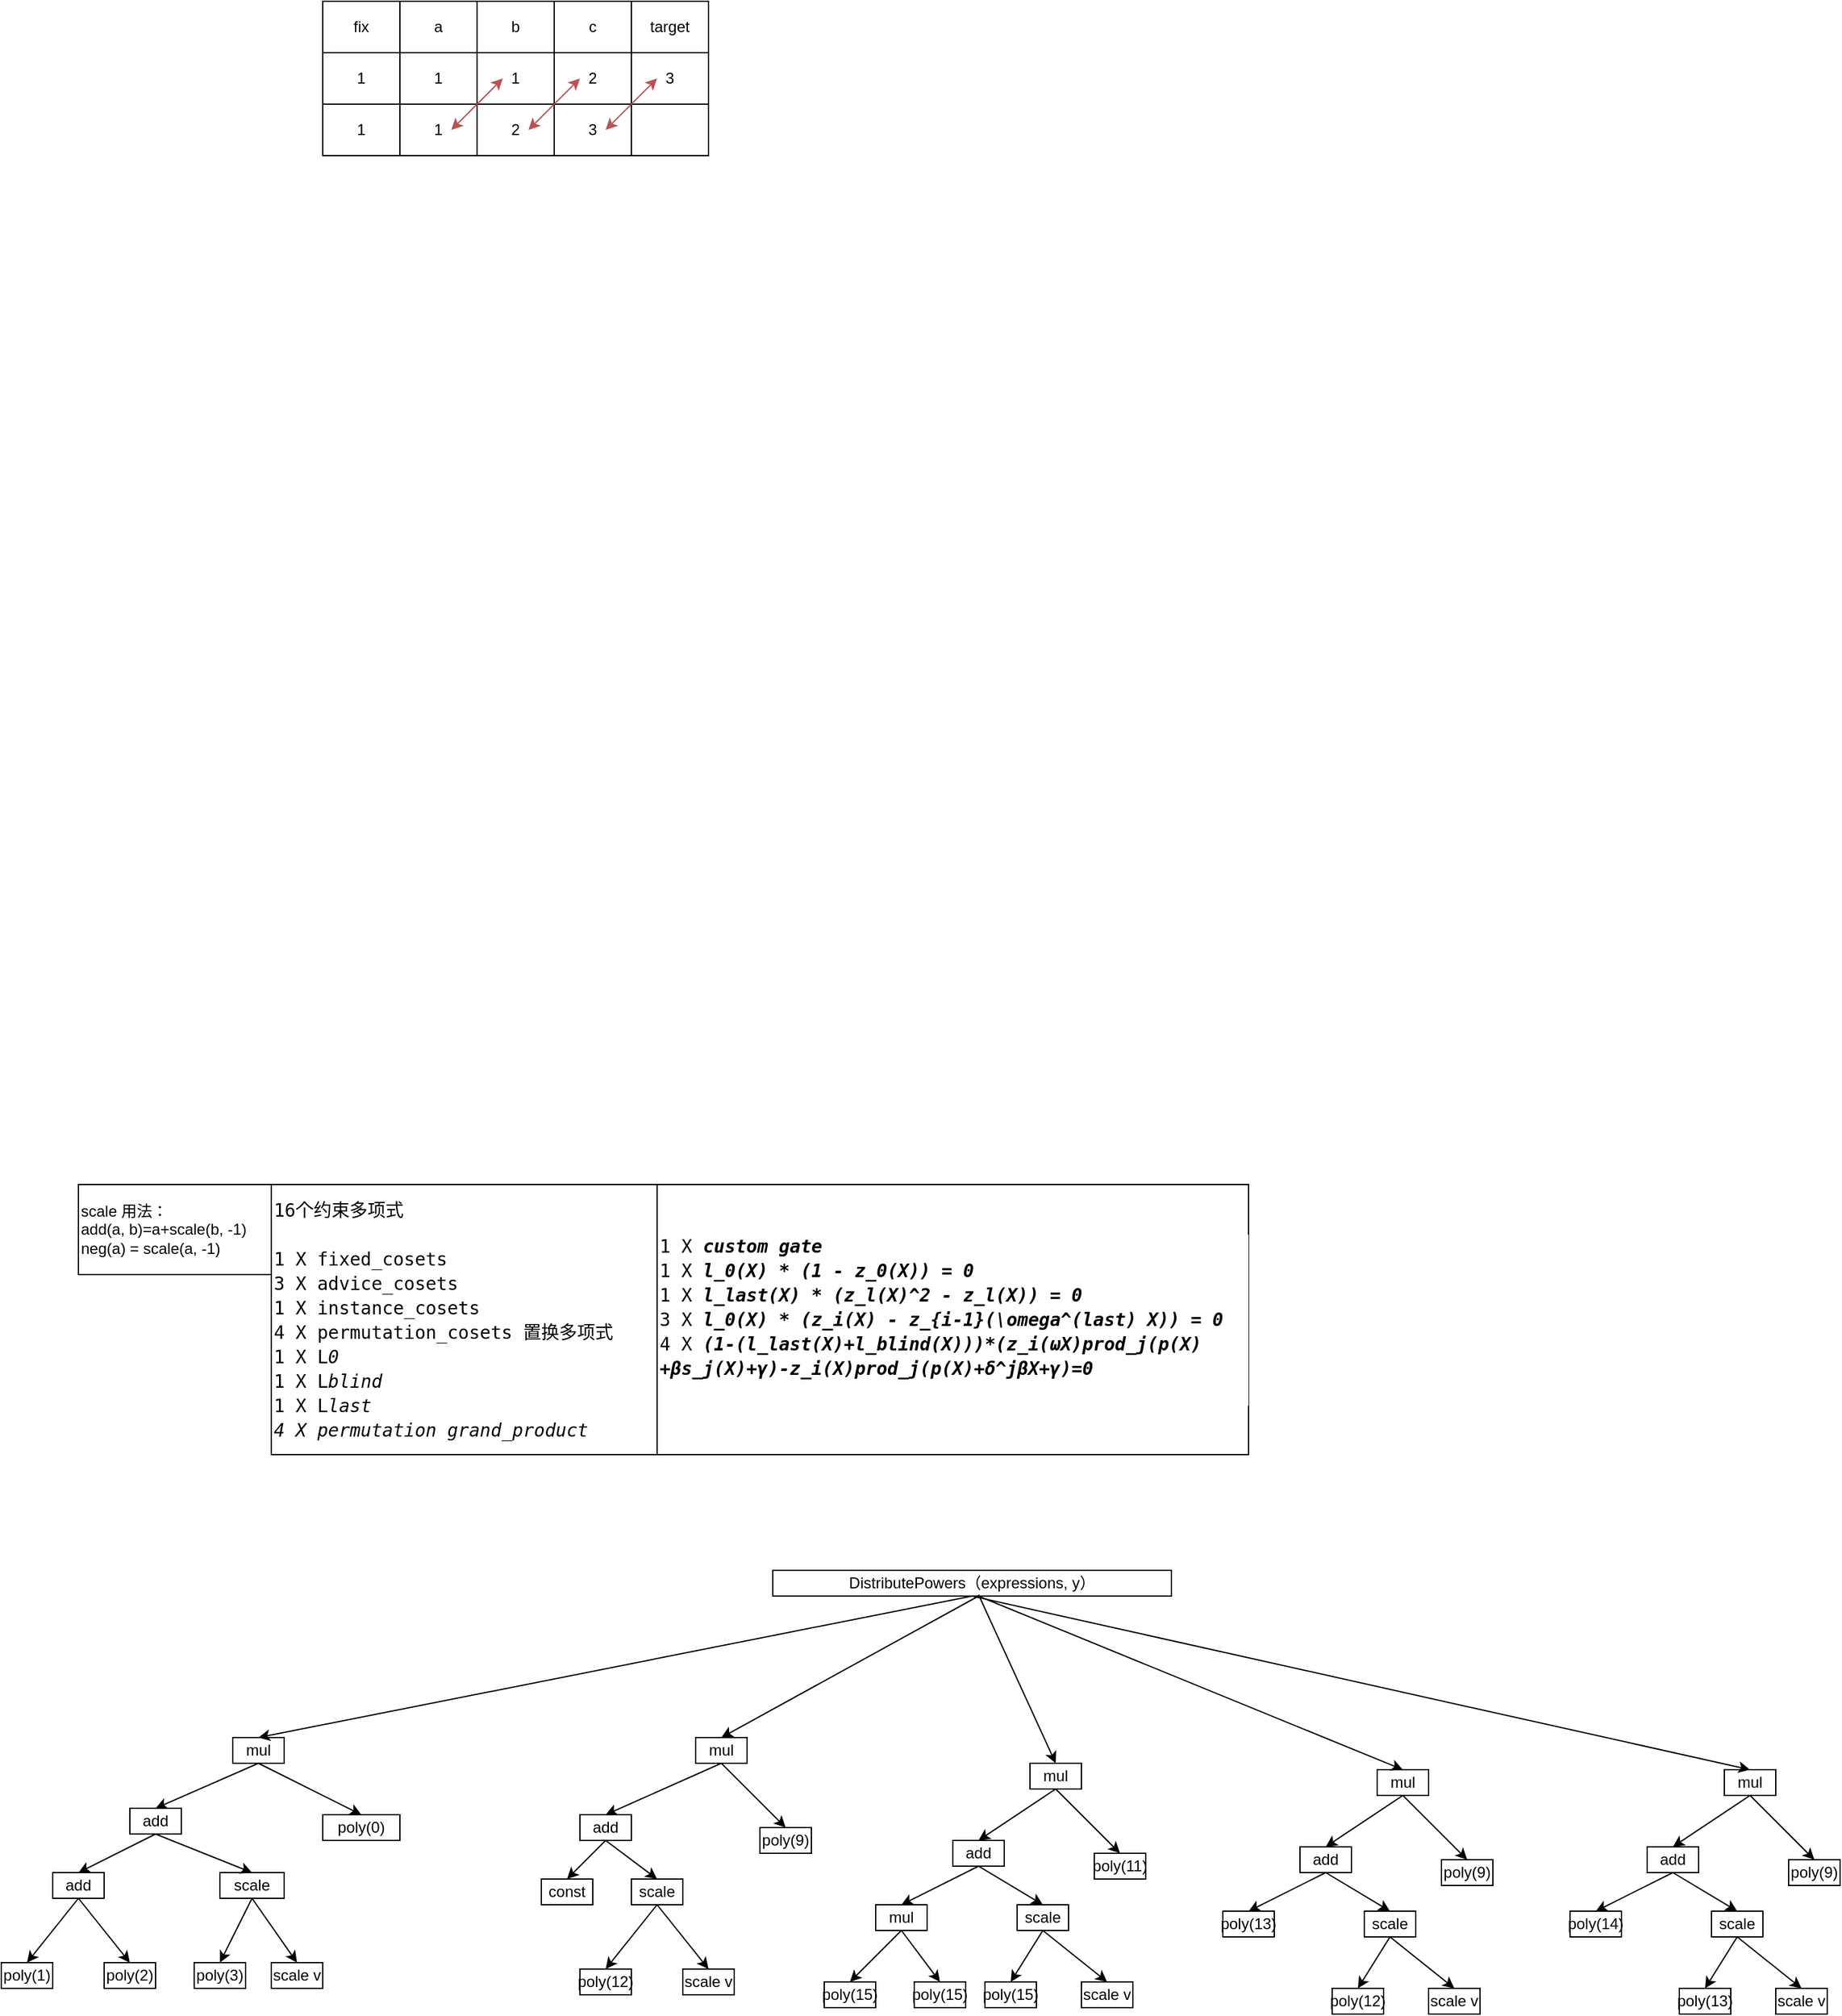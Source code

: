 <mxfile version="23.1.1" type="github">
  <diagram name="第 1 页" id="j1OS1nqnNU0r_C70Ez_W">
    <mxGraphModel dx="1891" dy="1732" grid="1" gridSize="10" guides="1" tooltips="1" connect="1" arrows="1" fold="1" page="1" pageScale="1" pageWidth="827" pageHeight="1169" math="0" shadow="0">
      <root>
        <mxCell id="0" />
        <mxCell id="1" parent="0" />
        <mxCell id="1rChEE7HtAv45-qk9ITN-2" value="DistributePowers（expressions, y）" style="rounded=0;whiteSpace=wrap;html=1;" vertex="1" parent="1">
          <mxGeometry x="230" y="140" width="310" height="20" as="geometry" />
        </mxCell>
        <mxCell id="1rChEE7HtAv45-qk9ITN-3" value="mul" style="rounded=0;whiteSpace=wrap;html=1;" vertex="1" parent="1">
          <mxGeometry x="-190" y="270" width="40" height="20" as="geometry" />
        </mxCell>
        <mxCell id="1rChEE7HtAv45-qk9ITN-4" value="poly(0)" style="rounded=0;whiteSpace=wrap;html=1;" vertex="1" parent="1">
          <mxGeometry x="-120" y="330" width="60" height="20" as="geometry" />
        </mxCell>
        <mxCell id="1rChEE7HtAv45-qk9ITN-5" value="add" style="rounded=0;whiteSpace=wrap;html=1;" vertex="1" parent="1">
          <mxGeometry x="-270" y="325" width="40" height="20" as="geometry" />
        </mxCell>
        <mxCell id="1rChEE7HtAv45-qk9ITN-7" value="" style="endArrow=classic;html=1;rounded=0;exitX=0.5;exitY=1;exitDx=0;exitDy=0;entryX=0.5;entryY=0;entryDx=0;entryDy=0;" edge="1" parent="1" source="1rChEE7HtAv45-qk9ITN-3" target="1rChEE7HtAv45-qk9ITN-4">
          <mxGeometry width="50" height="50" relative="1" as="geometry">
            <mxPoint x="-180" y="360" as="sourcePoint" />
            <mxPoint x="-130" y="310" as="targetPoint" />
          </mxGeometry>
        </mxCell>
        <mxCell id="1rChEE7HtAv45-qk9ITN-8" value="" style="endArrow=classic;html=1;rounded=0;exitX=0.5;exitY=1;exitDx=0;exitDy=0;entryX=0.5;entryY=0;entryDx=0;entryDy=0;" edge="1" parent="1" source="1rChEE7HtAv45-qk9ITN-3" target="1rChEE7HtAv45-qk9ITN-5">
          <mxGeometry width="50" height="50" relative="1" as="geometry">
            <mxPoint x="-160" y="300" as="sourcePoint" />
            <mxPoint x="-220" y="330" as="targetPoint" />
          </mxGeometry>
        </mxCell>
        <mxCell id="1rChEE7HtAv45-qk9ITN-9" value="add" style="rounded=0;whiteSpace=wrap;html=1;" vertex="1" parent="1">
          <mxGeometry x="-330" y="375" width="40" height="20" as="geometry" />
        </mxCell>
        <mxCell id="1rChEE7HtAv45-qk9ITN-10" value="" style="endArrow=classic;html=1;rounded=0;exitX=0.5;exitY=1;exitDx=0;exitDy=0;entryX=0.5;entryY=0;entryDx=0;entryDy=0;" edge="1" parent="1" source="1rChEE7HtAv45-qk9ITN-5" target="1rChEE7HtAv45-qk9ITN-9">
          <mxGeometry width="50" height="50" relative="1" as="geometry">
            <mxPoint x="-350" y="425" as="sourcePoint" />
            <mxPoint x="-300" y="375" as="targetPoint" />
          </mxGeometry>
        </mxCell>
        <mxCell id="1rChEE7HtAv45-qk9ITN-11" value="poly(1)" style="rounded=0;whiteSpace=wrap;html=1;" vertex="1" parent="1">
          <mxGeometry x="-370" y="445" width="40" height="20" as="geometry" />
        </mxCell>
        <mxCell id="1rChEE7HtAv45-qk9ITN-13" value="" style="endArrow=classic;html=1;rounded=0;exitX=0.5;exitY=1;exitDx=0;exitDy=0;entryX=0.5;entryY=0;entryDx=0;entryDy=0;" edge="1" parent="1" source="1rChEE7HtAv45-qk9ITN-9" target="1rChEE7HtAv45-qk9ITN-11">
          <mxGeometry width="50" height="50" relative="1" as="geometry">
            <mxPoint x="-460" y="305" as="sourcePoint" />
            <mxPoint x="-260" y="335" as="targetPoint" />
          </mxGeometry>
        </mxCell>
        <mxCell id="1rChEE7HtAv45-qk9ITN-14" value="poly(2)" style="rounded=0;whiteSpace=wrap;html=1;" vertex="1" parent="1">
          <mxGeometry x="-290" y="445" width="40" height="20" as="geometry" />
        </mxCell>
        <mxCell id="1rChEE7HtAv45-qk9ITN-15" value="" style="endArrow=classic;html=1;rounded=0;exitX=0.5;exitY=1;exitDx=0;exitDy=0;entryX=0.5;entryY=0;entryDx=0;entryDy=0;" edge="1" parent="1" source="1rChEE7HtAv45-qk9ITN-9" target="1rChEE7HtAv45-qk9ITN-14">
          <mxGeometry width="50" height="50" relative="1" as="geometry">
            <mxPoint x="-300" y="415" as="sourcePoint" />
            <mxPoint x="-390" y="455" as="targetPoint" />
          </mxGeometry>
        </mxCell>
        <mxCell id="1rChEE7HtAv45-qk9ITN-16" value="scale" style="rounded=0;whiteSpace=wrap;html=1;" vertex="1" parent="1">
          <mxGeometry x="-200" y="375" width="50" height="20" as="geometry" />
        </mxCell>
        <mxCell id="1rChEE7HtAv45-qk9ITN-18" value="" style="endArrow=classic;html=1;rounded=0;entryX=0.5;entryY=0;entryDx=0;entryDy=0;" edge="1" parent="1" target="1rChEE7HtAv45-qk9ITN-16">
          <mxGeometry width="50" height="50" relative="1" as="geometry">
            <mxPoint x="-250" y="345" as="sourcePoint" />
            <mxPoint x="-280" y="395" as="targetPoint" />
          </mxGeometry>
        </mxCell>
        <mxCell id="1rChEE7HtAv45-qk9ITN-19" value="poly(3)" style="rounded=0;whiteSpace=wrap;html=1;" vertex="1" parent="1">
          <mxGeometry x="-220" y="445" width="40" height="20" as="geometry" />
        </mxCell>
        <mxCell id="1rChEE7HtAv45-qk9ITN-21" value="scale v" style="rounded=0;whiteSpace=wrap;html=1;" vertex="1" parent="1">
          <mxGeometry x="-160" y="445" width="40" height="20" as="geometry" />
        </mxCell>
        <mxCell id="1rChEE7HtAv45-qk9ITN-22" value="" style="endArrow=classic;html=1;rounded=0;exitX=0.5;exitY=1;exitDx=0;exitDy=0;entryX=0.5;entryY=0;entryDx=0;entryDy=0;" edge="1" parent="1" source="1rChEE7HtAv45-qk9ITN-16" target="1rChEE7HtAv45-qk9ITN-19">
          <mxGeometry width="50" height="50" relative="1" as="geometry">
            <mxPoint x="-350" y="425" as="sourcePoint" />
            <mxPoint x="-290" y="465" as="targetPoint" />
          </mxGeometry>
        </mxCell>
        <mxCell id="1rChEE7HtAv45-qk9ITN-23" value="" style="endArrow=classic;html=1;rounded=0;exitX=0.5;exitY=1;exitDx=0;exitDy=0;entryX=0.5;entryY=0;entryDx=0;entryDy=0;" edge="1" parent="1" source="1rChEE7HtAv45-qk9ITN-16" target="1rChEE7HtAv45-qk9ITN-21">
          <mxGeometry width="50" height="50" relative="1" as="geometry">
            <mxPoint x="-130" y="415" as="sourcePoint" />
            <mxPoint x="-190" y="465" as="targetPoint" />
          </mxGeometry>
        </mxCell>
        <mxCell id="1rChEE7HtAv45-qk9ITN-24" value="" style="endArrow=classic;html=1;rounded=0;exitX=0.5;exitY=1;exitDx=0;exitDy=0;entryX=0.5;entryY=0;entryDx=0;entryDy=0;" edge="1" parent="1" source="1rChEE7HtAv45-qk9ITN-2" target="1rChEE7HtAv45-qk9ITN-3">
          <mxGeometry width="50" height="50" relative="1" as="geometry">
            <mxPoint x="300" y="340" as="sourcePoint" />
            <mxPoint x="350" y="290" as="targetPoint" />
          </mxGeometry>
        </mxCell>
        <mxCell id="1rChEE7HtAv45-qk9ITN-25" value="mul" style="rounded=0;whiteSpace=wrap;html=1;" vertex="1" parent="1">
          <mxGeometry x="170" y="270" width="40" height="20" as="geometry" />
        </mxCell>
        <mxCell id="1rChEE7HtAv45-qk9ITN-27" value="" style="endArrow=classic;html=1;rounded=0;entryX=0.5;entryY=0;entryDx=0;entryDy=0;" edge="1" parent="1" target="1rChEE7HtAv45-qk9ITN-25">
          <mxGeometry width="50" height="50" relative="1" as="geometry">
            <mxPoint x="390" y="160" as="sourcePoint" />
            <mxPoint x="-160" y="280" as="targetPoint" />
          </mxGeometry>
        </mxCell>
        <mxCell id="1rChEE7HtAv45-qk9ITN-28" value="add" style="rounded=0;whiteSpace=wrap;html=1;" vertex="1" parent="1">
          <mxGeometry x="80" y="330" width="40" height="20" as="geometry" />
        </mxCell>
        <mxCell id="1rChEE7HtAv45-qk9ITN-29" value="const" style="rounded=0;whiteSpace=wrap;html=1;" vertex="1" parent="1">
          <mxGeometry x="50" y="380" width="40" height="20" as="geometry" />
        </mxCell>
        <mxCell id="1rChEE7HtAv45-qk9ITN-30" value="" style="endArrow=classic;html=1;rounded=0;entryX=0.5;entryY=0;entryDx=0;entryDy=0;exitX=0.5;exitY=1;exitDx=0;exitDy=0;" edge="1" parent="1" source="1rChEE7HtAv45-qk9ITN-25" target="1rChEE7HtAv45-qk9ITN-28">
          <mxGeometry width="50" height="50" relative="1" as="geometry">
            <mxPoint x="130" y="160" as="sourcePoint" />
            <mxPoint x="210" y="260" as="targetPoint" />
          </mxGeometry>
        </mxCell>
        <mxCell id="1rChEE7HtAv45-qk9ITN-31" value="" style="endArrow=classic;html=1;rounded=0;entryX=0.5;entryY=0;entryDx=0;entryDy=0;exitX=0.5;exitY=1;exitDx=0;exitDy=0;" edge="1" parent="1" source="1rChEE7HtAv45-qk9ITN-28" target="1rChEE7HtAv45-qk9ITN-29">
          <mxGeometry width="50" height="50" relative="1" as="geometry">
            <mxPoint x="210" y="280" as="sourcePoint" />
            <mxPoint x="110" y="330" as="targetPoint" />
          </mxGeometry>
        </mxCell>
        <mxCell id="1rChEE7HtAv45-qk9ITN-32" value="scale" style="rounded=0;whiteSpace=wrap;html=1;" vertex="1" parent="1">
          <mxGeometry x="120" y="380" width="40" height="20" as="geometry" />
        </mxCell>
        <mxCell id="1rChEE7HtAv45-qk9ITN-33" value="poly(12)" style="rounded=0;whiteSpace=wrap;html=1;" vertex="1" parent="1">
          <mxGeometry x="80" y="450" width="40" height="20" as="geometry" />
        </mxCell>
        <mxCell id="1rChEE7HtAv45-qk9ITN-34" value="scale v" style="rounded=0;whiteSpace=wrap;html=1;" vertex="1" parent="1">
          <mxGeometry x="160" y="450" width="40" height="20" as="geometry" />
        </mxCell>
        <mxCell id="1rChEE7HtAv45-qk9ITN-36" value="" style="endArrow=classic;html=1;rounded=0;entryX=0.5;entryY=0;entryDx=0;entryDy=0;exitX=0.5;exitY=1;exitDx=0;exitDy=0;" edge="1" parent="1" source="1rChEE7HtAv45-qk9ITN-28" target="1rChEE7HtAv45-qk9ITN-32">
          <mxGeometry width="50" height="50" relative="1" as="geometry">
            <mxPoint x="110" y="350" as="sourcePoint" />
            <mxPoint x="40" y="400" as="targetPoint" />
          </mxGeometry>
        </mxCell>
        <mxCell id="1rChEE7HtAv45-qk9ITN-37" value="" style="endArrow=classic;html=1;rounded=0;entryX=0.5;entryY=0;entryDx=0;entryDy=0;exitX=0.5;exitY=1;exitDx=0;exitDy=0;" edge="1" parent="1" source="1rChEE7HtAv45-qk9ITN-32" target="1rChEE7HtAv45-qk9ITN-33">
          <mxGeometry width="50" height="50" relative="1" as="geometry">
            <mxPoint x="110" y="350" as="sourcePoint" />
            <mxPoint x="150" y="400" as="targetPoint" />
          </mxGeometry>
        </mxCell>
        <mxCell id="1rChEE7HtAv45-qk9ITN-38" value="" style="endArrow=classic;html=1;rounded=0;entryX=0.5;entryY=0;entryDx=0;entryDy=0;exitX=0.5;exitY=1;exitDx=0;exitDy=0;" edge="1" parent="1" source="1rChEE7HtAv45-qk9ITN-32" target="1rChEE7HtAv45-qk9ITN-34">
          <mxGeometry width="50" height="50" relative="1" as="geometry">
            <mxPoint x="150" y="420" as="sourcePoint" />
            <mxPoint x="80" y="470" as="targetPoint" />
          </mxGeometry>
        </mxCell>
        <mxCell id="1rChEE7HtAv45-qk9ITN-39" value="poly(9)" style="rounded=0;whiteSpace=wrap;html=1;" vertex="1" parent="1">
          <mxGeometry x="220" y="340" width="40" height="20" as="geometry" />
        </mxCell>
        <mxCell id="1rChEE7HtAv45-qk9ITN-40" value="" style="endArrow=classic;html=1;rounded=0;entryX=0.5;entryY=0;entryDx=0;entryDy=0;" edge="1" parent="1" target="1rChEE7HtAv45-qk9ITN-39">
          <mxGeometry width="50" height="50" relative="1" as="geometry">
            <mxPoint x="190" y="290" as="sourcePoint" />
            <mxPoint x="110" y="330" as="targetPoint" />
          </mxGeometry>
        </mxCell>
        <mxCell id="1rChEE7HtAv45-qk9ITN-41" value="mul" style="rounded=0;whiteSpace=wrap;html=1;" vertex="1" parent="1">
          <mxGeometry x="430" y="290" width="40" height="20" as="geometry" />
        </mxCell>
        <mxCell id="1rChEE7HtAv45-qk9ITN-42" value="add" style="rounded=0;whiteSpace=wrap;html=1;" vertex="1" parent="1">
          <mxGeometry x="370" y="350" width="40" height="20" as="geometry" />
        </mxCell>
        <mxCell id="1rChEE7HtAv45-qk9ITN-43" value="mul" style="rounded=0;whiteSpace=wrap;html=1;" vertex="1" parent="1">
          <mxGeometry x="310" y="400" width="40" height="20" as="geometry" />
        </mxCell>
        <mxCell id="1rChEE7HtAv45-qk9ITN-44" value="" style="endArrow=classic;html=1;rounded=0;entryX=0.5;entryY=0;entryDx=0;entryDy=0;exitX=0.5;exitY=1;exitDx=0;exitDy=0;" edge="1" parent="1" source="1rChEE7HtAv45-qk9ITN-41" target="1rChEE7HtAv45-qk9ITN-42">
          <mxGeometry width="50" height="50" relative="1" as="geometry">
            <mxPoint x="390" y="180" as="sourcePoint" />
            <mxPoint x="470" y="280" as="targetPoint" />
          </mxGeometry>
        </mxCell>
        <mxCell id="1rChEE7HtAv45-qk9ITN-45" value="" style="endArrow=classic;html=1;rounded=0;entryX=0.5;entryY=0;entryDx=0;entryDy=0;exitX=0.5;exitY=1;exitDx=0;exitDy=0;" edge="1" parent="1" source="1rChEE7HtAv45-qk9ITN-42" target="1rChEE7HtAv45-qk9ITN-43">
          <mxGeometry width="50" height="50" relative="1" as="geometry">
            <mxPoint x="470" y="300" as="sourcePoint" />
            <mxPoint x="370" y="350" as="targetPoint" />
          </mxGeometry>
        </mxCell>
        <mxCell id="1rChEE7HtAv45-qk9ITN-46" value="scale" style="rounded=0;whiteSpace=wrap;html=1;" vertex="1" parent="1">
          <mxGeometry x="420" y="400" width="40" height="20" as="geometry" />
        </mxCell>
        <mxCell id="1rChEE7HtAv45-qk9ITN-47" value="poly(15)" style="rounded=0;whiteSpace=wrap;html=1;" vertex="1" parent="1">
          <mxGeometry x="395" y="460" width="40" height="20" as="geometry" />
        </mxCell>
        <mxCell id="1rChEE7HtAv45-qk9ITN-48" value="scale v" style="rounded=0;whiteSpace=wrap;html=1;" vertex="1" parent="1">
          <mxGeometry x="470" y="460" width="40" height="20" as="geometry" />
        </mxCell>
        <mxCell id="1rChEE7HtAv45-qk9ITN-49" value="" style="endArrow=classic;html=1;rounded=0;entryX=0.5;entryY=0;entryDx=0;entryDy=0;exitX=0.5;exitY=1;exitDx=0;exitDy=0;" edge="1" parent="1" source="1rChEE7HtAv45-qk9ITN-42" target="1rChEE7HtAv45-qk9ITN-46">
          <mxGeometry width="50" height="50" relative="1" as="geometry">
            <mxPoint x="370" y="370" as="sourcePoint" />
            <mxPoint x="300" y="420" as="targetPoint" />
          </mxGeometry>
        </mxCell>
        <mxCell id="1rChEE7HtAv45-qk9ITN-50" value="" style="endArrow=classic;html=1;rounded=0;entryX=0.5;entryY=0;entryDx=0;entryDy=0;exitX=0.5;exitY=1;exitDx=0;exitDy=0;" edge="1" parent="1" source="1rChEE7HtAv45-qk9ITN-46" target="1rChEE7HtAv45-qk9ITN-47">
          <mxGeometry width="50" height="50" relative="1" as="geometry">
            <mxPoint x="420" y="370" as="sourcePoint" />
            <mxPoint x="460" y="420" as="targetPoint" />
          </mxGeometry>
        </mxCell>
        <mxCell id="1rChEE7HtAv45-qk9ITN-51" value="" style="endArrow=classic;html=1;rounded=0;entryX=0.5;entryY=0;entryDx=0;entryDy=0;exitX=0.5;exitY=1;exitDx=0;exitDy=0;" edge="1" parent="1" source="1rChEE7HtAv45-qk9ITN-46" target="1rChEE7HtAv45-qk9ITN-48">
          <mxGeometry width="50" height="50" relative="1" as="geometry">
            <mxPoint x="460" y="440" as="sourcePoint" />
            <mxPoint x="390" y="490" as="targetPoint" />
          </mxGeometry>
        </mxCell>
        <mxCell id="1rChEE7HtAv45-qk9ITN-52" value="poly(11)" style="rounded=0;whiteSpace=wrap;html=1;" vertex="1" parent="1">
          <mxGeometry x="480" y="360" width="40" height="20" as="geometry" />
        </mxCell>
        <mxCell id="1rChEE7HtAv45-qk9ITN-53" value="" style="endArrow=classic;html=1;rounded=0;entryX=0.5;entryY=0;entryDx=0;entryDy=0;" edge="1" parent="1" target="1rChEE7HtAv45-qk9ITN-52">
          <mxGeometry width="50" height="50" relative="1" as="geometry">
            <mxPoint x="450" y="310" as="sourcePoint" />
            <mxPoint x="370" y="350" as="targetPoint" />
          </mxGeometry>
        </mxCell>
        <mxCell id="1rChEE7HtAv45-qk9ITN-54" value="" style="endArrow=classic;html=1;rounded=0;entryX=0.5;entryY=0;entryDx=0;entryDy=0;exitX=0.516;exitY=0.943;exitDx=0;exitDy=0;exitPerimeter=0;" edge="1" parent="1" source="1rChEE7HtAv45-qk9ITN-2" target="1rChEE7HtAv45-qk9ITN-41">
          <mxGeometry width="50" height="50" relative="1" as="geometry">
            <mxPoint x="400" y="170" as="sourcePoint" />
            <mxPoint x="200" y="280" as="targetPoint" />
          </mxGeometry>
        </mxCell>
        <mxCell id="1rChEE7HtAv45-qk9ITN-55" value="poly(15)" style="rounded=0;whiteSpace=wrap;html=1;" vertex="1" parent="1">
          <mxGeometry x="270" y="460" width="40" height="20" as="geometry" />
        </mxCell>
        <mxCell id="1rChEE7HtAv45-qk9ITN-57" value="" style="endArrow=classic;html=1;rounded=0;entryX=0.5;entryY=0;entryDx=0;entryDy=0;" edge="1" parent="1" target="1rChEE7HtAv45-qk9ITN-55">
          <mxGeometry width="50" height="50" relative="1" as="geometry">
            <mxPoint x="330" y="420" as="sourcePoint" />
            <mxPoint x="340" y="410" as="targetPoint" />
          </mxGeometry>
        </mxCell>
        <mxCell id="1rChEE7HtAv45-qk9ITN-58" value="poly(15)" style="rounded=0;whiteSpace=wrap;html=1;" vertex="1" parent="1">
          <mxGeometry x="340" y="460" width="40" height="20" as="geometry" />
        </mxCell>
        <mxCell id="1rChEE7HtAv45-qk9ITN-59" value="" style="endArrow=classic;html=1;rounded=0;entryX=0.5;entryY=0;entryDx=0;entryDy=0;exitX=0.5;exitY=1;exitDx=0;exitDy=0;" edge="1" parent="1" source="1rChEE7HtAv45-qk9ITN-43" target="1rChEE7HtAv45-qk9ITN-58">
          <mxGeometry width="50" height="50" relative="1" as="geometry">
            <mxPoint x="340" y="430" as="sourcePoint" />
            <mxPoint x="300" y="470" as="targetPoint" />
          </mxGeometry>
        </mxCell>
        <mxCell id="1rChEE7HtAv45-qk9ITN-60" value="mul" style="rounded=0;whiteSpace=wrap;html=1;" vertex="1" parent="1">
          <mxGeometry x="700" y="295" width="40" height="20" as="geometry" />
        </mxCell>
        <mxCell id="1rChEE7HtAv45-qk9ITN-61" value="add" style="rounded=0;whiteSpace=wrap;html=1;" vertex="1" parent="1">
          <mxGeometry x="640" y="355" width="40" height="20" as="geometry" />
        </mxCell>
        <mxCell id="1rChEE7HtAv45-qk9ITN-62" value="poly(13)" style="rounded=0;whiteSpace=wrap;html=1;" vertex="1" parent="1">
          <mxGeometry x="580" y="405" width="40" height="20" as="geometry" />
        </mxCell>
        <mxCell id="1rChEE7HtAv45-qk9ITN-63" value="" style="endArrow=classic;html=1;rounded=0;entryX=0.5;entryY=0;entryDx=0;entryDy=0;exitX=0.5;exitY=1;exitDx=0;exitDy=0;" edge="1" parent="1" source="1rChEE7HtAv45-qk9ITN-60" target="1rChEE7HtAv45-qk9ITN-61">
          <mxGeometry width="50" height="50" relative="1" as="geometry">
            <mxPoint x="660" y="185" as="sourcePoint" />
            <mxPoint x="740" y="285" as="targetPoint" />
          </mxGeometry>
        </mxCell>
        <mxCell id="1rChEE7HtAv45-qk9ITN-64" value="" style="endArrow=classic;html=1;rounded=0;entryX=0.5;entryY=0;entryDx=0;entryDy=0;exitX=0.5;exitY=1;exitDx=0;exitDy=0;" edge="1" parent="1" source="1rChEE7HtAv45-qk9ITN-61" target="1rChEE7HtAv45-qk9ITN-62">
          <mxGeometry width="50" height="50" relative="1" as="geometry">
            <mxPoint x="740" y="305" as="sourcePoint" />
            <mxPoint x="640" y="355" as="targetPoint" />
          </mxGeometry>
        </mxCell>
        <mxCell id="1rChEE7HtAv45-qk9ITN-65" value="scale" style="rounded=0;whiteSpace=wrap;html=1;" vertex="1" parent="1">
          <mxGeometry x="690" y="405" width="40" height="20" as="geometry" />
        </mxCell>
        <mxCell id="1rChEE7HtAv45-qk9ITN-66" value="poly(12)" style="rounded=0;whiteSpace=wrap;html=1;" vertex="1" parent="1">
          <mxGeometry x="665" y="465" width="40" height="20" as="geometry" />
        </mxCell>
        <mxCell id="1rChEE7HtAv45-qk9ITN-67" value="scale v" style="rounded=0;whiteSpace=wrap;html=1;" vertex="1" parent="1">
          <mxGeometry x="740" y="465" width="40" height="20" as="geometry" />
        </mxCell>
        <mxCell id="1rChEE7HtAv45-qk9ITN-68" value="" style="endArrow=classic;html=1;rounded=0;entryX=0.5;entryY=0;entryDx=0;entryDy=0;exitX=0.5;exitY=1;exitDx=0;exitDy=0;" edge="1" parent="1" source="1rChEE7HtAv45-qk9ITN-61" target="1rChEE7HtAv45-qk9ITN-65">
          <mxGeometry width="50" height="50" relative="1" as="geometry">
            <mxPoint x="640" y="375" as="sourcePoint" />
            <mxPoint x="570" y="425" as="targetPoint" />
          </mxGeometry>
        </mxCell>
        <mxCell id="1rChEE7HtAv45-qk9ITN-69" value="" style="endArrow=classic;html=1;rounded=0;entryX=0.5;entryY=0;entryDx=0;entryDy=0;exitX=0.5;exitY=1;exitDx=0;exitDy=0;" edge="1" parent="1" source="1rChEE7HtAv45-qk9ITN-65" target="1rChEE7HtAv45-qk9ITN-66">
          <mxGeometry width="50" height="50" relative="1" as="geometry">
            <mxPoint x="690" y="375" as="sourcePoint" />
            <mxPoint x="730" y="425" as="targetPoint" />
          </mxGeometry>
        </mxCell>
        <mxCell id="1rChEE7HtAv45-qk9ITN-70" value="" style="endArrow=classic;html=1;rounded=0;entryX=0.5;entryY=0;entryDx=0;entryDy=0;exitX=0.5;exitY=1;exitDx=0;exitDy=0;" edge="1" parent="1" source="1rChEE7HtAv45-qk9ITN-65" target="1rChEE7HtAv45-qk9ITN-67">
          <mxGeometry width="50" height="50" relative="1" as="geometry">
            <mxPoint x="730" y="445" as="sourcePoint" />
            <mxPoint x="660" y="495" as="targetPoint" />
          </mxGeometry>
        </mxCell>
        <mxCell id="1rChEE7HtAv45-qk9ITN-71" value="poly(9)" style="rounded=0;whiteSpace=wrap;html=1;" vertex="1" parent="1">
          <mxGeometry x="750" y="365" width="40" height="20" as="geometry" />
        </mxCell>
        <mxCell id="1rChEE7HtAv45-qk9ITN-72" value="" style="endArrow=classic;html=1;rounded=0;entryX=0.5;entryY=0;entryDx=0;entryDy=0;" edge="1" parent="1" target="1rChEE7HtAv45-qk9ITN-71">
          <mxGeometry width="50" height="50" relative="1" as="geometry">
            <mxPoint x="720" y="315" as="sourcePoint" />
            <mxPoint x="640" y="355" as="targetPoint" />
          </mxGeometry>
        </mxCell>
        <mxCell id="1rChEE7HtAv45-qk9ITN-77" value="" style="endArrow=classic;html=1;rounded=0;entryX=0.5;entryY=0;entryDx=0;entryDy=0;" edge="1" parent="1" target="1rChEE7HtAv45-qk9ITN-60">
          <mxGeometry width="50" height="50" relative="1" as="geometry">
            <mxPoint x="390" y="160" as="sourcePoint" />
            <mxPoint x="460" y="300" as="targetPoint" />
          </mxGeometry>
        </mxCell>
        <mxCell id="1rChEE7HtAv45-qk9ITN-78" value="mul" style="rounded=0;whiteSpace=wrap;html=1;" vertex="1" parent="1">
          <mxGeometry x="970" y="295" width="40" height="20" as="geometry" />
        </mxCell>
        <mxCell id="1rChEE7HtAv45-qk9ITN-79" value="add" style="rounded=0;whiteSpace=wrap;html=1;" vertex="1" parent="1">
          <mxGeometry x="910" y="355" width="40" height="20" as="geometry" />
        </mxCell>
        <mxCell id="1rChEE7HtAv45-qk9ITN-80" value="poly(14)" style="rounded=0;whiteSpace=wrap;html=1;" vertex="1" parent="1">
          <mxGeometry x="850" y="405" width="40" height="20" as="geometry" />
        </mxCell>
        <mxCell id="1rChEE7HtAv45-qk9ITN-81" value="" style="endArrow=classic;html=1;rounded=0;entryX=0.5;entryY=0;entryDx=0;entryDy=0;exitX=0.5;exitY=1;exitDx=0;exitDy=0;" edge="1" parent="1" source="1rChEE7HtAv45-qk9ITN-78" target="1rChEE7HtAv45-qk9ITN-79">
          <mxGeometry width="50" height="50" relative="1" as="geometry">
            <mxPoint x="930" y="185" as="sourcePoint" />
            <mxPoint x="1010" y="285" as="targetPoint" />
          </mxGeometry>
        </mxCell>
        <mxCell id="1rChEE7HtAv45-qk9ITN-82" value="" style="endArrow=classic;html=1;rounded=0;entryX=0.5;entryY=0;entryDx=0;entryDy=0;exitX=0.5;exitY=1;exitDx=0;exitDy=0;" edge="1" parent="1" source="1rChEE7HtAv45-qk9ITN-79" target="1rChEE7HtAv45-qk9ITN-80">
          <mxGeometry width="50" height="50" relative="1" as="geometry">
            <mxPoint x="1010" y="305" as="sourcePoint" />
            <mxPoint x="910" y="355" as="targetPoint" />
          </mxGeometry>
        </mxCell>
        <mxCell id="1rChEE7HtAv45-qk9ITN-83" value="scale" style="rounded=0;whiteSpace=wrap;html=1;" vertex="1" parent="1">
          <mxGeometry x="960" y="405" width="40" height="20" as="geometry" />
        </mxCell>
        <mxCell id="1rChEE7HtAv45-qk9ITN-84" value="poly(13)" style="rounded=0;whiteSpace=wrap;html=1;" vertex="1" parent="1">
          <mxGeometry x="935" y="465" width="40" height="20" as="geometry" />
        </mxCell>
        <mxCell id="1rChEE7HtAv45-qk9ITN-85" value="scale v" style="rounded=0;whiteSpace=wrap;html=1;" vertex="1" parent="1">
          <mxGeometry x="1010" y="465" width="40" height="20" as="geometry" />
        </mxCell>
        <mxCell id="1rChEE7HtAv45-qk9ITN-86" value="" style="endArrow=classic;html=1;rounded=0;entryX=0.5;entryY=0;entryDx=0;entryDy=0;exitX=0.5;exitY=1;exitDx=0;exitDy=0;" edge="1" parent="1" source="1rChEE7HtAv45-qk9ITN-79" target="1rChEE7HtAv45-qk9ITN-83">
          <mxGeometry width="50" height="50" relative="1" as="geometry">
            <mxPoint x="910" y="375" as="sourcePoint" />
            <mxPoint x="840" y="425" as="targetPoint" />
          </mxGeometry>
        </mxCell>
        <mxCell id="1rChEE7HtAv45-qk9ITN-87" value="" style="endArrow=classic;html=1;rounded=0;entryX=0.5;entryY=0;entryDx=0;entryDy=0;exitX=0.5;exitY=1;exitDx=0;exitDy=0;" edge="1" parent="1" source="1rChEE7HtAv45-qk9ITN-83" target="1rChEE7HtAv45-qk9ITN-84">
          <mxGeometry width="50" height="50" relative="1" as="geometry">
            <mxPoint x="960" y="375" as="sourcePoint" />
            <mxPoint x="1000" y="425" as="targetPoint" />
          </mxGeometry>
        </mxCell>
        <mxCell id="1rChEE7HtAv45-qk9ITN-88" value="" style="endArrow=classic;html=1;rounded=0;entryX=0.5;entryY=0;entryDx=0;entryDy=0;exitX=0.5;exitY=1;exitDx=0;exitDy=0;" edge="1" parent="1" source="1rChEE7HtAv45-qk9ITN-83" target="1rChEE7HtAv45-qk9ITN-85">
          <mxGeometry width="50" height="50" relative="1" as="geometry">
            <mxPoint x="1000" y="445" as="sourcePoint" />
            <mxPoint x="930" y="495" as="targetPoint" />
          </mxGeometry>
        </mxCell>
        <mxCell id="1rChEE7HtAv45-qk9ITN-89" value="poly(9)" style="rounded=0;whiteSpace=wrap;html=1;" vertex="1" parent="1">
          <mxGeometry x="1020" y="365" width="40" height="20" as="geometry" />
        </mxCell>
        <mxCell id="1rChEE7HtAv45-qk9ITN-90" value="" style="endArrow=classic;html=1;rounded=0;entryX=0.5;entryY=0;entryDx=0;entryDy=0;" edge="1" parent="1" target="1rChEE7HtAv45-qk9ITN-89">
          <mxGeometry width="50" height="50" relative="1" as="geometry">
            <mxPoint x="990" y="315" as="sourcePoint" />
            <mxPoint x="910" y="355" as="targetPoint" />
          </mxGeometry>
        </mxCell>
        <mxCell id="1rChEE7HtAv45-qk9ITN-95" value="" style="endArrow=classic;html=1;rounded=0;entryX=0.5;entryY=0;entryDx=0;entryDy=0;exitX=0.5;exitY=1;exitDx=0;exitDy=0;" edge="1" parent="1" source="1rChEE7HtAv45-qk9ITN-2" target="1rChEE7HtAv45-qk9ITN-78">
          <mxGeometry width="50" height="50" relative="1" as="geometry">
            <mxPoint x="400" y="170" as="sourcePoint" />
            <mxPoint x="730" y="305" as="targetPoint" />
          </mxGeometry>
        </mxCell>
        <mxCell id="1rChEE7HtAv45-qk9ITN-96" value="&lt;div style=&quot;background-color: rgb(255, 255, 255); font-family: &amp;quot;Droid Sans Mono&amp;quot;, &amp;quot;monospace&amp;quot;, monospace; font-size: 14px; line-height: 19px;&quot;&gt;&lt;div style=&quot;line-height: 19px;&quot;&gt;16个约束多项式&lt;/div&gt;&lt;div style=&quot;line-height: 19px;&quot;&gt;&lt;br&gt;&lt;/div&gt;&lt;div style=&quot;line-height: 19px;&quot;&gt;1 X fixed_cosets&lt;/div&gt;&lt;div style=&quot;line-height: 19px;&quot;&gt;3 X advice_cosets&lt;/div&gt;&lt;div style=&quot;line-height: 19px;&quot;&gt;1 X instance_cosets&lt;/div&gt;&lt;div style=&quot;line-height: 19px;&quot;&gt;4 X permutation_cosets 置换多项式&lt;/div&gt;&lt;div style=&quot;line-height: 19px;&quot;&gt;1 X L&lt;i&gt;0&lt;/i&gt;&lt;/div&gt;&lt;div style=&quot;line-height: 19px;&quot;&gt;1 X L&lt;i&gt;blind&lt;/i&gt;&lt;/div&gt;&lt;div style=&quot;line-height: 19px;&quot;&gt;1 X L&lt;i&gt;last&lt;/i&gt;&lt;/div&gt;&lt;div style=&quot;line-height: 19px;&quot;&gt;&lt;i&gt;4 X permutation grand_product&lt;/i&gt;&lt;/div&gt;&lt;/div&gt;" style="rounded=0;whiteSpace=wrap;html=1;align=left;" vertex="1" parent="1">
          <mxGeometry x="-160" y="-160" width="300" height="210" as="geometry" />
        </mxCell>
        <mxCell id="1rChEE7HtAv45-qk9ITN-100" value="&lt;div style=&quot;background-color: rgb(255, 255, 255); font-family: &amp;quot;Droid Sans Mono&amp;quot;, &amp;quot;monospace&amp;quot;, monospace; font-size: 14px; line-height: 19px;&quot;&gt;&lt;div style=&quot;line-height: 19px;&quot;&gt;1 X&amp;nbsp;&lt;i style=&quot;border-color: var(--border-color);&quot;&gt;&lt;b style=&quot;border-color: var(--border-color);&quot;&gt;custom gate&lt;/b&gt;&lt;/i&gt;&lt;br&gt;&lt;/div&gt;&lt;div style=&quot;line-height: 19px;&quot;&gt;1 X&amp;nbsp;&lt;i&gt;&lt;b&gt;l_0(X) * (1 - z_0(X)) = 0&lt;/b&gt;&lt;/i&gt;&lt;/div&gt;&lt;div style=&quot;line-height: 19px;&quot;&gt;1 X&amp;nbsp;&lt;i&gt;&lt;b&gt;l_last(X) * (z_l(X)^2 - z_l(X)) = 0&lt;/b&gt;&lt;/i&gt;&lt;/div&gt;&lt;div style=&quot;line-height: 19px;&quot;&gt;3 X&amp;nbsp;&lt;b&gt;&lt;i&gt;l_0(X) * (z_i(X) - z_{i-1}(\omega^(last) X)) = 0&lt;/i&gt;&lt;/b&gt;&lt;/div&gt;&lt;div style=&quot;line-height: 19px;&quot;&gt;4 X&amp;nbsp;&lt;b&gt;&lt;i&gt;(1-(l_last(X)+l_blind(X)))*(z_i(ωX)prod_j(p(X) +βs_j(X)+γ)-z_i(X)prod_j(p(X)+δ^jβX+γ)=0&lt;/i&gt;&lt;/b&gt;&lt;/div&gt;&lt;div style=&quot;line-height: 19px;&quot;&gt;&lt;br&gt;&lt;/div&gt;&lt;/div&gt;" style="rounded=0;whiteSpace=wrap;html=1;align=left;" vertex="1" parent="1">
          <mxGeometry x="140" y="-160" width="460" height="210" as="geometry" />
        </mxCell>
        <mxCell id="1rChEE7HtAv45-qk9ITN-153" value="&lt;div style=&quot;&quot;&gt;&lt;span style=&quot;background-color: initial;&quot;&gt;scale 用法：&lt;/span&gt;&lt;/div&gt;&lt;div style=&quot;&quot;&gt;&lt;span style=&quot;background-color: initial;&quot;&gt;add(a, b)=a+scale(b, -1)&lt;/span&gt;&lt;/div&gt;&lt;div style=&quot;&quot;&gt;neg(a) = scale(a, -1)&lt;/div&gt;" style="rounded=0;whiteSpace=wrap;html=1;align=left;" vertex="1" parent="1">
          <mxGeometry x="-310" y="-160" width="150" height="70" as="geometry" />
        </mxCell>
        <mxCell id="1rChEE7HtAv45-qk9ITN-154" value="a" style="rounded=0;whiteSpace=wrap;html=1;" vertex="1" parent="1">
          <mxGeometry x="-60" y="-1080" width="60" height="40" as="geometry" />
        </mxCell>
        <mxCell id="1rChEE7HtAv45-qk9ITN-155" value="b" style="rounded=0;whiteSpace=wrap;html=1;" vertex="1" parent="1">
          <mxGeometry y="-1080" width="60" height="40" as="geometry" />
        </mxCell>
        <mxCell id="1rChEE7HtAv45-qk9ITN-156" value="c" style="rounded=0;whiteSpace=wrap;html=1;" vertex="1" parent="1">
          <mxGeometry x="60" y="-1080" width="60" height="40" as="geometry" />
        </mxCell>
        <mxCell id="1rChEE7HtAv45-qk9ITN-157" value="target" style="rounded=0;whiteSpace=wrap;html=1;" vertex="1" parent="1">
          <mxGeometry x="120" y="-1080" width="60" height="40" as="geometry" />
        </mxCell>
        <mxCell id="1rChEE7HtAv45-qk9ITN-159" value="1" style="rounded=0;whiteSpace=wrap;html=1;" vertex="1" parent="1">
          <mxGeometry x="-60" y="-1040" width="60" height="40" as="geometry" />
        </mxCell>
        <mxCell id="1rChEE7HtAv45-qk9ITN-160" value="1" style="rounded=0;whiteSpace=wrap;html=1;" vertex="1" parent="1">
          <mxGeometry y="-1040" width="60" height="40" as="geometry" />
        </mxCell>
        <mxCell id="1rChEE7HtAv45-qk9ITN-161" value="2" style="rounded=0;whiteSpace=wrap;html=1;" vertex="1" parent="1">
          <mxGeometry x="60" y="-1040" width="60" height="40" as="geometry" />
        </mxCell>
        <mxCell id="1rChEE7HtAv45-qk9ITN-162" value="3" style="rounded=0;whiteSpace=wrap;html=1;" vertex="1" parent="1">
          <mxGeometry x="120" y="-1040" width="60" height="40" as="geometry" />
        </mxCell>
        <mxCell id="1rChEE7HtAv45-qk9ITN-163" value="1" style="rounded=0;whiteSpace=wrap;html=1;" vertex="1" parent="1">
          <mxGeometry x="-60" y="-1000" width="60" height="40" as="geometry" />
        </mxCell>
        <mxCell id="1rChEE7HtAv45-qk9ITN-164" value="2" style="rounded=0;whiteSpace=wrap;html=1;" vertex="1" parent="1">
          <mxGeometry y="-1000" width="60" height="40" as="geometry" />
        </mxCell>
        <mxCell id="1rChEE7HtAv45-qk9ITN-165" value="3" style="rounded=0;whiteSpace=wrap;html=1;" vertex="1" parent="1">
          <mxGeometry x="60" y="-1000" width="60" height="40" as="geometry" />
        </mxCell>
        <mxCell id="1rChEE7HtAv45-qk9ITN-166" value="" style="rounded=0;whiteSpace=wrap;html=1;" vertex="1" parent="1">
          <mxGeometry x="120" y="-1000" width="60" height="40" as="geometry" />
        </mxCell>
        <mxCell id="1rChEE7HtAv45-qk9ITN-171" value="fix" style="rounded=0;whiteSpace=wrap;html=1;" vertex="1" parent="1">
          <mxGeometry x="-120" y="-1080" width="60" height="40" as="geometry" />
        </mxCell>
        <mxCell id="1rChEE7HtAv45-qk9ITN-172" value="1" style="rounded=0;whiteSpace=wrap;html=1;" vertex="1" parent="1">
          <mxGeometry x="-120" y="-1040" width="60" height="40" as="geometry" />
        </mxCell>
        <mxCell id="1rChEE7HtAv45-qk9ITN-173" value="1" style="rounded=0;whiteSpace=wrap;html=1;" vertex="1" parent="1">
          <mxGeometry x="-120" y="-1000" width="60" height="40" as="geometry" />
        </mxCell>
        <mxCell id="1rChEE7HtAv45-qk9ITN-175" value="" style="endArrow=classic;startArrow=classic;html=1;rounded=0;fillColor=#f8cecc;strokeColor=#b85450;" edge="1" parent="1">
          <mxGeometry width="50" height="50" relative="1" as="geometry">
            <mxPoint x="-20" y="-980" as="sourcePoint" />
            <mxPoint x="20" y="-1020" as="targetPoint" />
          </mxGeometry>
        </mxCell>
        <mxCell id="1rChEE7HtAv45-qk9ITN-176" value="" style="endArrow=classic;startArrow=classic;html=1;rounded=0;fillColor=#f8cecc;strokeColor=#b85450;" edge="1" parent="1">
          <mxGeometry width="50" height="50" relative="1" as="geometry">
            <mxPoint x="40" y="-980" as="sourcePoint" />
            <mxPoint x="80" y="-1020" as="targetPoint" />
          </mxGeometry>
        </mxCell>
        <mxCell id="1rChEE7HtAv45-qk9ITN-177" value="" style="endArrow=classic;startArrow=classic;html=1;rounded=0;fillColor=#f8cecc;strokeColor=#b85450;" edge="1" parent="1">
          <mxGeometry width="50" height="50" relative="1" as="geometry">
            <mxPoint x="100" y="-980" as="sourcePoint" />
            <mxPoint x="140" y="-1020" as="targetPoint" />
          </mxGeometry>
        </mxCell>
      </root>
    </mxGraphModel>
  </diagram>
</mxfile>
